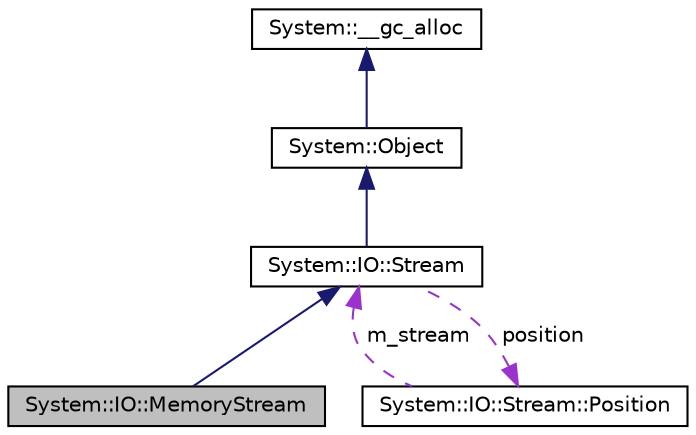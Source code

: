 digraph G
{
  edge [fontname="Helvetica",fontsize="10",labelfontname="Helvetica",labelfontsize="10"];
  node [fontname="Helvetica",fontsize="10",shape=record];
  Node1 [label="System::IO::MemoryStream",height=0.2,width=0.4,color="black", fillcolor="grey75", style="filled" fontcolor="black"];
  Node2 -> Node1 [dir="back",color="midnightblue",fontsize="10",style="solid",fontname="Helvetica"];
  Node2 [label="System::IO::Stream",height=0.2,width=0.4,color="black", fillcolor="white", style="filled",URL="$class_system_1_1_i_o_1_1_stream.html"];
  Node3 -> Node2 [dir="back",color="midnightblue",fontsize="10",style="solid",fontname="Helvetica"];
  Node3 [label="System::Object",height=0.2,width=0.4,color="black", fillcolor="white", style="filled",URL="$class_system_1_1_object.html"];
  Node4 -> Node3 [dir="back",color="midnightblue",fontsize="10",style="solid",fontname="Helvetica"];
  Node4 [label="System::__gc_alloc",height=0.2,width=0.4,color="black", fillcolor="white", style="filled",URL="$class_system_1_1____gc__alloc.html"];
  Node5 -> Node2 [dir="back",color="darkorchid3",fontsize="10",style="dashed",label=" position" ,fontname="Helvetica"];
  Node5 [label="System::IO::Stream::Position",height=0.2,width=0.4,color="black", fillcolor="white", style="filled",URL="$class_system_1_1_i_o_1_1_stream_1_1_position.html"];
  Node2 -> Node5 [dir="back",color="darkorchid3",fontsize="10",style="dashed",label=" m_stream" ,fontname="Helvetica"];
}
